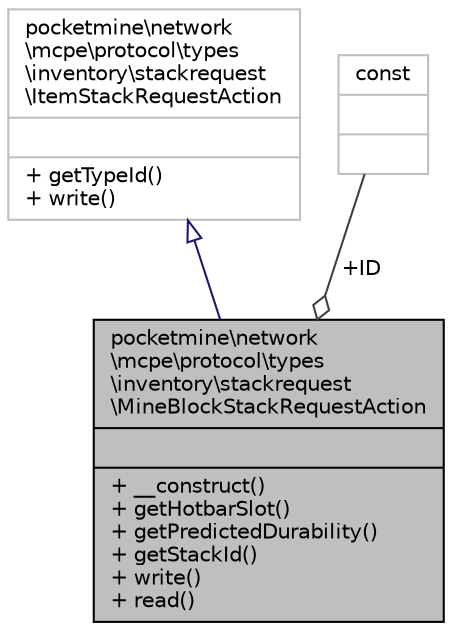 digraph "pocketmine\network\mcpe\protocol\types\inventory\stackrequest\MineBlockStackRequestAction"
{
 // INTERACTIVE_SVG=YES
 // LATEX_PDF_SIZE
  edge [fontname="Helvetica",fontsize="10",labelfontname="Helvetica",labelfontsize="10"];
  node [fontname="Helvetica",fontsize="10",shape=record];
  Node1 [label="{pocketmine\\network\l\\mcpe\\protocol\\types\l\\inventory\\stackrequest\l\\MineBlockStackRequestAction\n||+ __construct()\l+ getHotbarSlot()\l+ getPredictedDurability()\l+ getStackId()\l+ write()\l+ read()\l}",height=0.2,width=0.4,color="black", fillcolor="grey75", style="filled", fontcolor="black",tooltip=" "];
  Node2 -> Node1 [dir="back",color="midnightblue",fontsize="10",style="solid",arrowtail="onormal",fontname="Helvetica"];
  Node2 [label="{pocketmine\\network\l\\mcpe\\protocol\\types\l\\inventory\\stackrequest\l\\ItemStackRequestAction\n||+ getTypeId()\l+ write()\l}",height=0.2,width=0.4,color="grey75", fillcolor="white", style="filled",URL="$d8/d3b/classpocketmine_1_1network_1_1mcpe_1_1protocol_1_1types_1_1inventory_1_1stackrequest_1_1_item_stack_request_action.html",tooltip=" "];
  Node3 -> Node1 [color="grey25",fontsize="10",style="solid",label=" +ID" ,arrowhead="odiamond",fontname="Helvetica"];
  Node3 [label="{const\n||}",height=0.2,width=0.4,color="grey75", fillcolor="white", style="filled",tooltip=" "];
}
